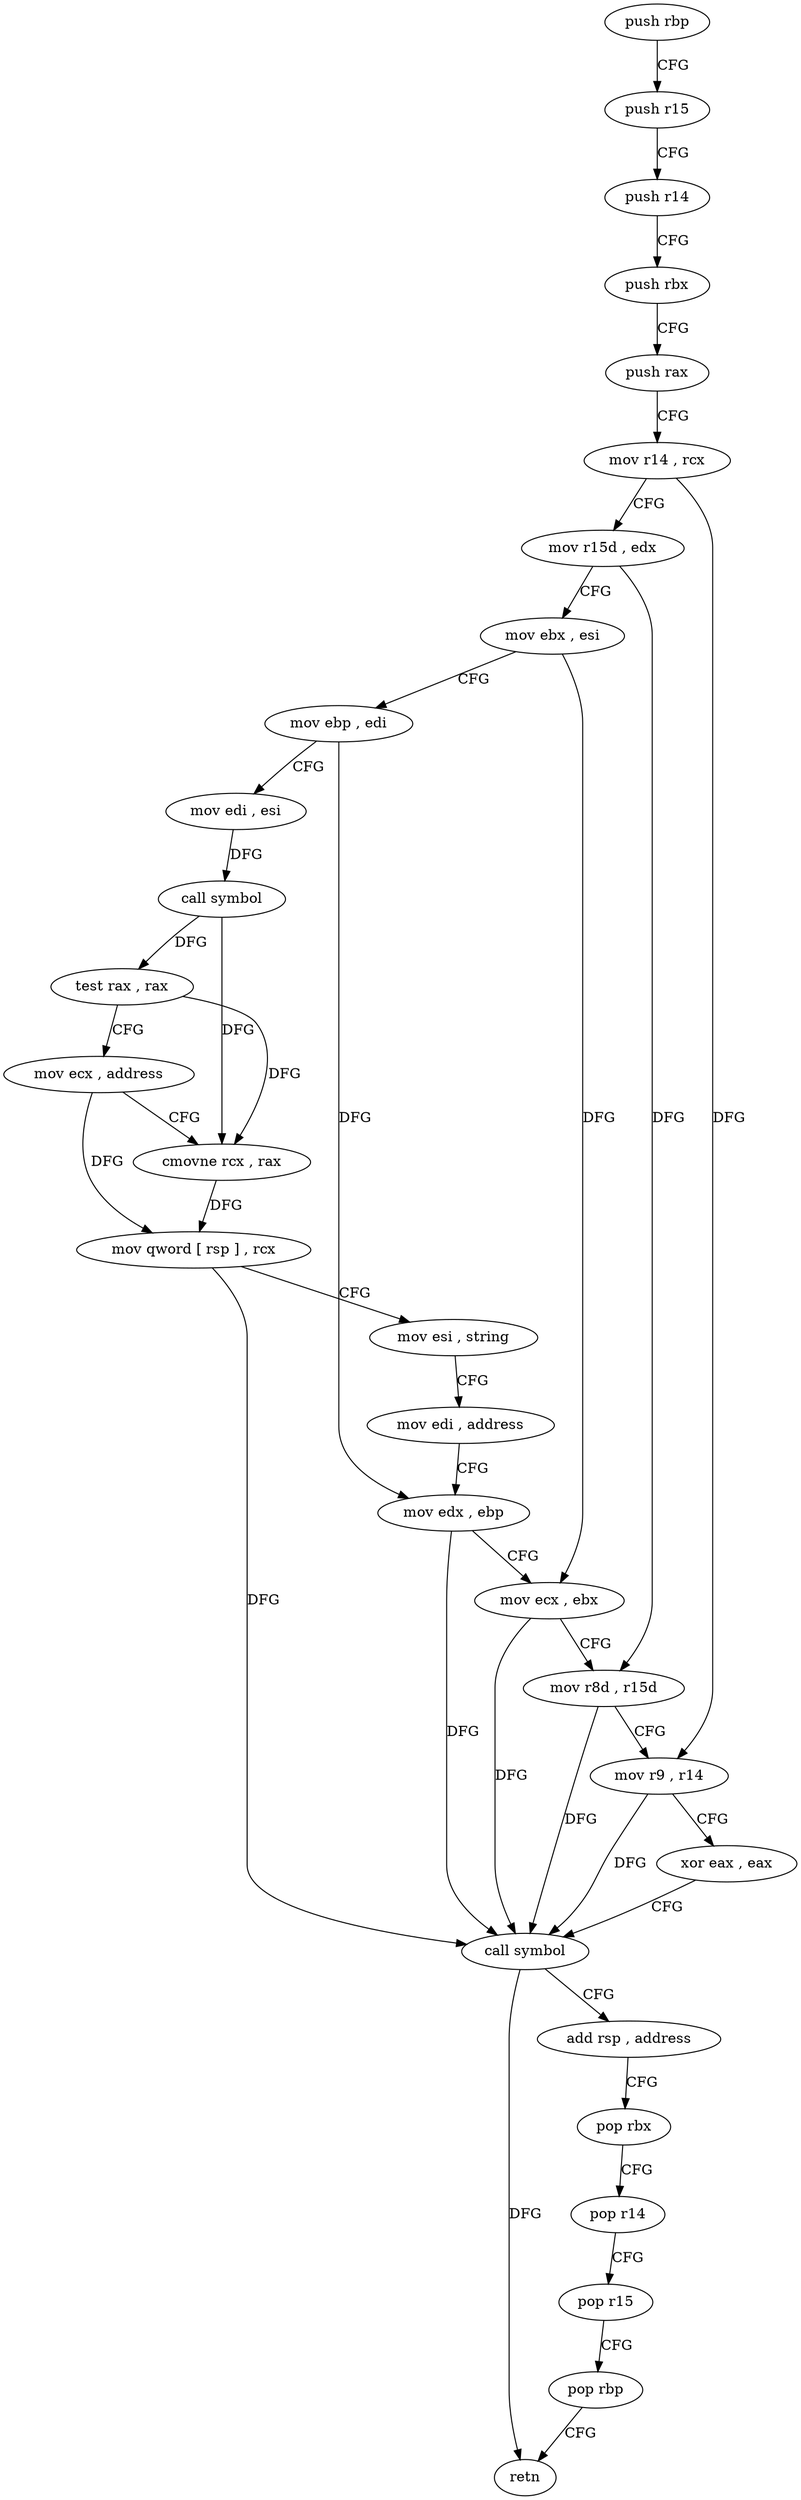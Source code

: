digraph "func" {
"4202192" [label = "push rbp" ]
"4202193" [label = "push r15" ]
"4202195" [label = "push r14" ]
"4202197" [label = "push rbx" ]
"4202198" [label = "push rax" ]
"4202199" [label = "mov r14 , rcx" ]
"4202202" [label = "mov r15d , edx" ]
"4202205" [label = "mov ebx , esi" ]
"4202207" [label = "mov ebp , edi" ]
"4202209" [label = "mov edi , esi" ]
"4202211" [label = "call symbol" ]
"4202216" [label = "test rax , rax" ]
"4202219" [label = "mov ecx , address" ]
"4202224" [label = "cmovne rcx , rax" ]
"4202228" [label = "mov qword [ rsp ] , rcx" ]
"4202232" [label = "mov esi , string" ]
"4202237" [label = "mov edi , address" ]
"4202242" [label = "mov edx , ebp" ]
"4202244" [label = "mov ecx , ebx" ]
"4202246" [label = "mov r8d , r15d" ]
"4202249" [label = "mov r9 , r14" ]
"4202252" [label = "xor eax , eax" ]
"4202254" [label = "call symbol" ]
"4202259" [label = "add rsp , address" ]
"4202263" [label = "pop rbx" ]
"4202264" [label = "pop r14" ]
"4202266" [label = "pop r15" ]
"4202268" [label = "pop rbp" ]
"4202269" [label = "retn" ]
"4202192" -> "4202193" [ label = "CFG" ]
"4202193" -> "4202195" [ label = "CFG" ]
"4202195" -> "4202197" [ label = "CFG" ]
"4202197" -> "4202198" [ label = "CFG" ]
"4202198" -> "4202199" [ label = "CFG" ]
"4202199" -> "4202202" [ label = "CFG" ]
"4202199" -> "4202249" [ label = "DFG" ]
"4202202" -> "4202205" [ label = "CFG" ]
"4202202" -> "4202246" [ label = "DFG" ]
"4202205" -> "4202207" [ label = "CFG" ]
"4202205" -> "4202244" [ label = "DFG" ]
"4202207" -> "4202209" [ label = "CFG" ]
"4202207" -> "4202242" [ label = "DFG" ]
"4202209" -> "4202211" [ label = "DFG" ]
"4202211" -> "4202216" [ label = "DFG" ]
"4202211" -> "4202224" [ label = "DFG" ]
"4202216" -> "4202219" [ label = "CFG" ]
"4202216" -> "4202224" [ label = "DFG" ]
"4202219" -> "4202224" [ label = "CFG" ]
"4202219" -> "4202228" [ label = "DFG" ]
"4202224" -> "4202228" [ label = "DFG" ]
"4202228" -> "4202232" [ label = "CFG" ]
"4202228" -> "4202254" [ label = "DFG" ]
"4202232" -> "4202237" [ label = "CFG" ]
"4202237" -> "4202242" [ label = "CFG" ]
"4202242" -> "4202244" [ label = "CFG" ]
"4202242" -> "4202254" [ label = "DFG" ]
"4202244" -> "4202246" [ label = "CFG" ]
"4202244" -> "4202254" [ label = "DFG" ]
"4202246" -> "4202249" [ label = "CFG" ]
"4202246" -> "4202254" [ label = "DFG" ]
"4202249" -> "4202252" [ label = "CFG" ]
"4202249" -> "4202254" [ label = "DFG" ]
"4202252" -> "4202254" [ label = "CFG" ]
"4202254" -> "4202259" [ label = "CFG" ]
"4202254" -> "4202269" [ label = "DFG" ]
"4202259" -> "4202263" [ label = "CFG" ]
"4202263" -> "4202264" [ label = "CFG" ]
"4202264" -> "4202266" [ label = "CFG" ]
"4202266" -> "4202268" [ label = "CFG" ]
"4202268" -> "4202269" [ label = "CFG" ]
}
